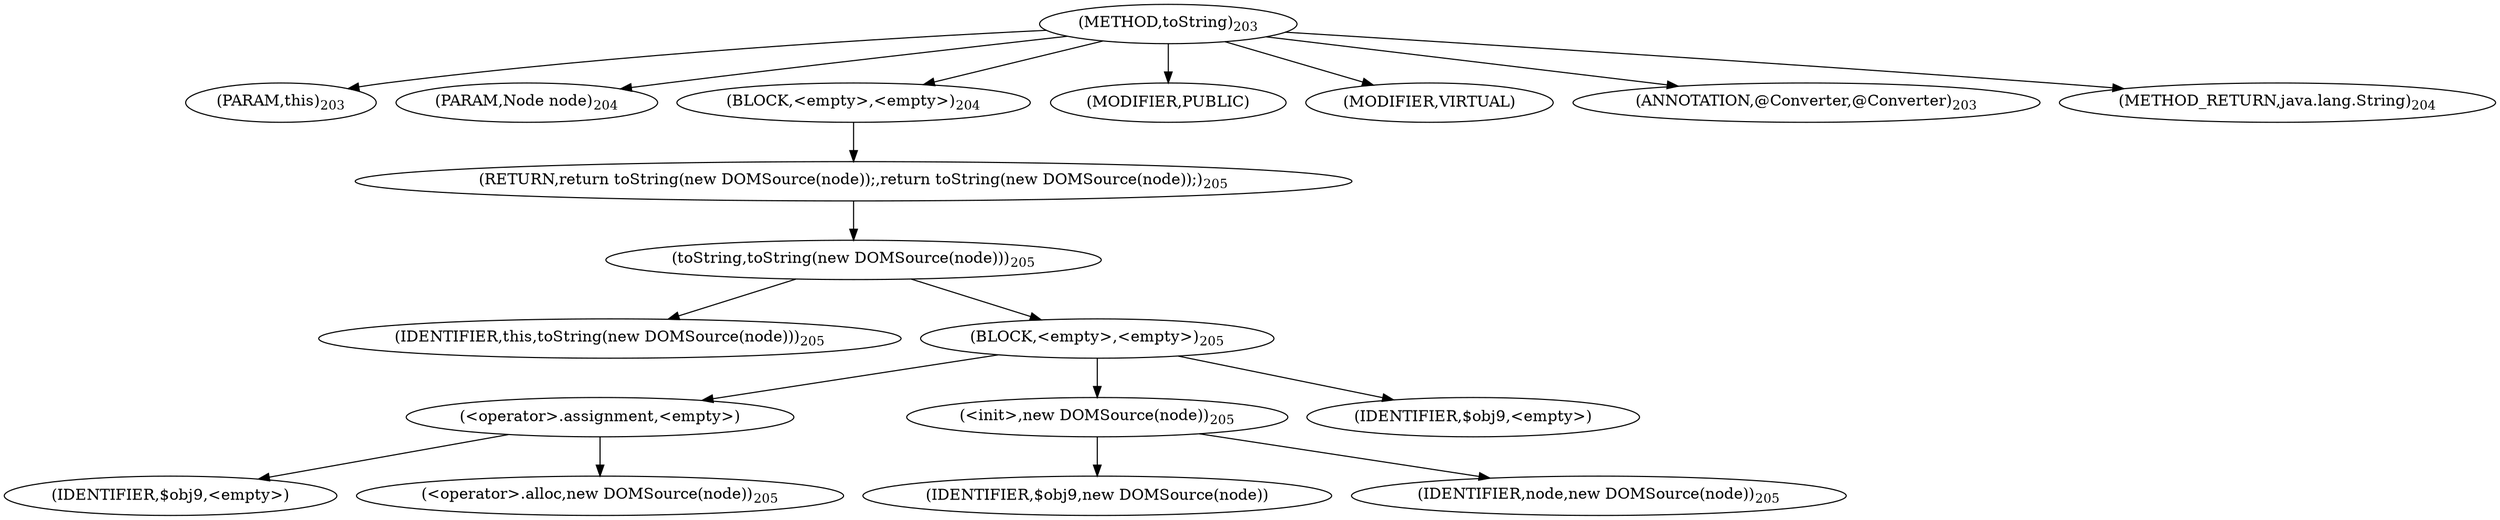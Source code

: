 digraph "toString" {  
"382" [label = <(METHOD,toString)<SUB>203</SUB>> ]
"17" [label = <(PARAM,this)<SUB>203</SUB>> ]
"383" [label = <(PARAM,Node node)<SUB>204</SUB>> ]
"384" [label = <(BLOCK,&lt;empty&gt;,&lt;empty&gt;)<SUB>204</SUB>> ]
"385" [label = <(RETURN,return toString(new DOMSource(node));,return toString(new DOMSource(node));)<SUB>205</SUB>> ]
"386" [label = <(toString,toString(new DOMSource(node)))<SUB>205</SUB>> ]
"16" [label = <(IDENTIFIER,this,toString(new DOMSource(node)))<SUB>205</SUB>> ]
"387" [label = <(BLOCK,&lt;empty&gt;,&lt;empty&gt;)<SUB>205</SUB>> ]
"388" [label = <(&lt;operator&gt;.assignment,&lt;empty&gt;)> ]
"389" [label = <(IDENTIFIER,$obj9,&lt;empty&gt;)> ]
"390" [label = <(&lt;operator&gt;.alloc,new DOMSource(node))<SUB>205</SUB>> ]
"391" [label = <(&lt;init&gt;,new DOMSource(node))<SUB>205</SUB>> ]
"392" [label = <(IDENTIFIER,$obj9,new DOMSource(node))> ]
"393" [label = <(IDENTIFIER,node,new DOMSource(node))<SUB>205</SUB>> ]
"394" [label = <(IDENTIFIER,$obj9,&lt;empty&gt;)> ]
"395" [label = <(MODIFIER,PUBLIC)> ]
"396" [label = <(MODIFIER,VIRTUAL)> ]
"397" [label = <(ANNOTATION,@Converter,@Converter)<SUB>203</SUB>> ]
"398" [label = <(METHOD_RETURN,java.lang.String)<SUB>204</SUB>> ]
  "382" -> "17" 
  "382" -> "383" 
  "382" -> "384" 
  "382" -> "395" 
  "382" -> "396" 
  "382" -> "397" 
  "382" -> "398" 
  "384" -> "385" 
  "385" -> "386" 
  "386" -> "16" 
  "386" -> "387" 
  "387" -> "388" 
  "387" -> "391" 
  "387" -> "394" 
  "388" -> "389" 
  "388" -> "390" 
  "391" -> "392" 
  "391" -> "393" 
}
